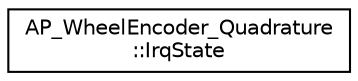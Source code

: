 digraph "Graphical Class Hierarchy"
{
 // INTERACTIVE_SVG=YES
  edge [fontname="Helvetica",fontsize="10",labelfontname="Helvetica",labelfontsize="10"];
  node [fontname="Helvetica",fontsize="10",shape=record];
  rankdir="LR";
  Node1 [label="AP_WheelEncoder_Quadrature\l::IrqState",height=0.2,width=0.4,color="black", fillcolor="white", style="filled",URL="$structAP__WheelEncoder__Quadrature_1_1IrqState.html"];
}
